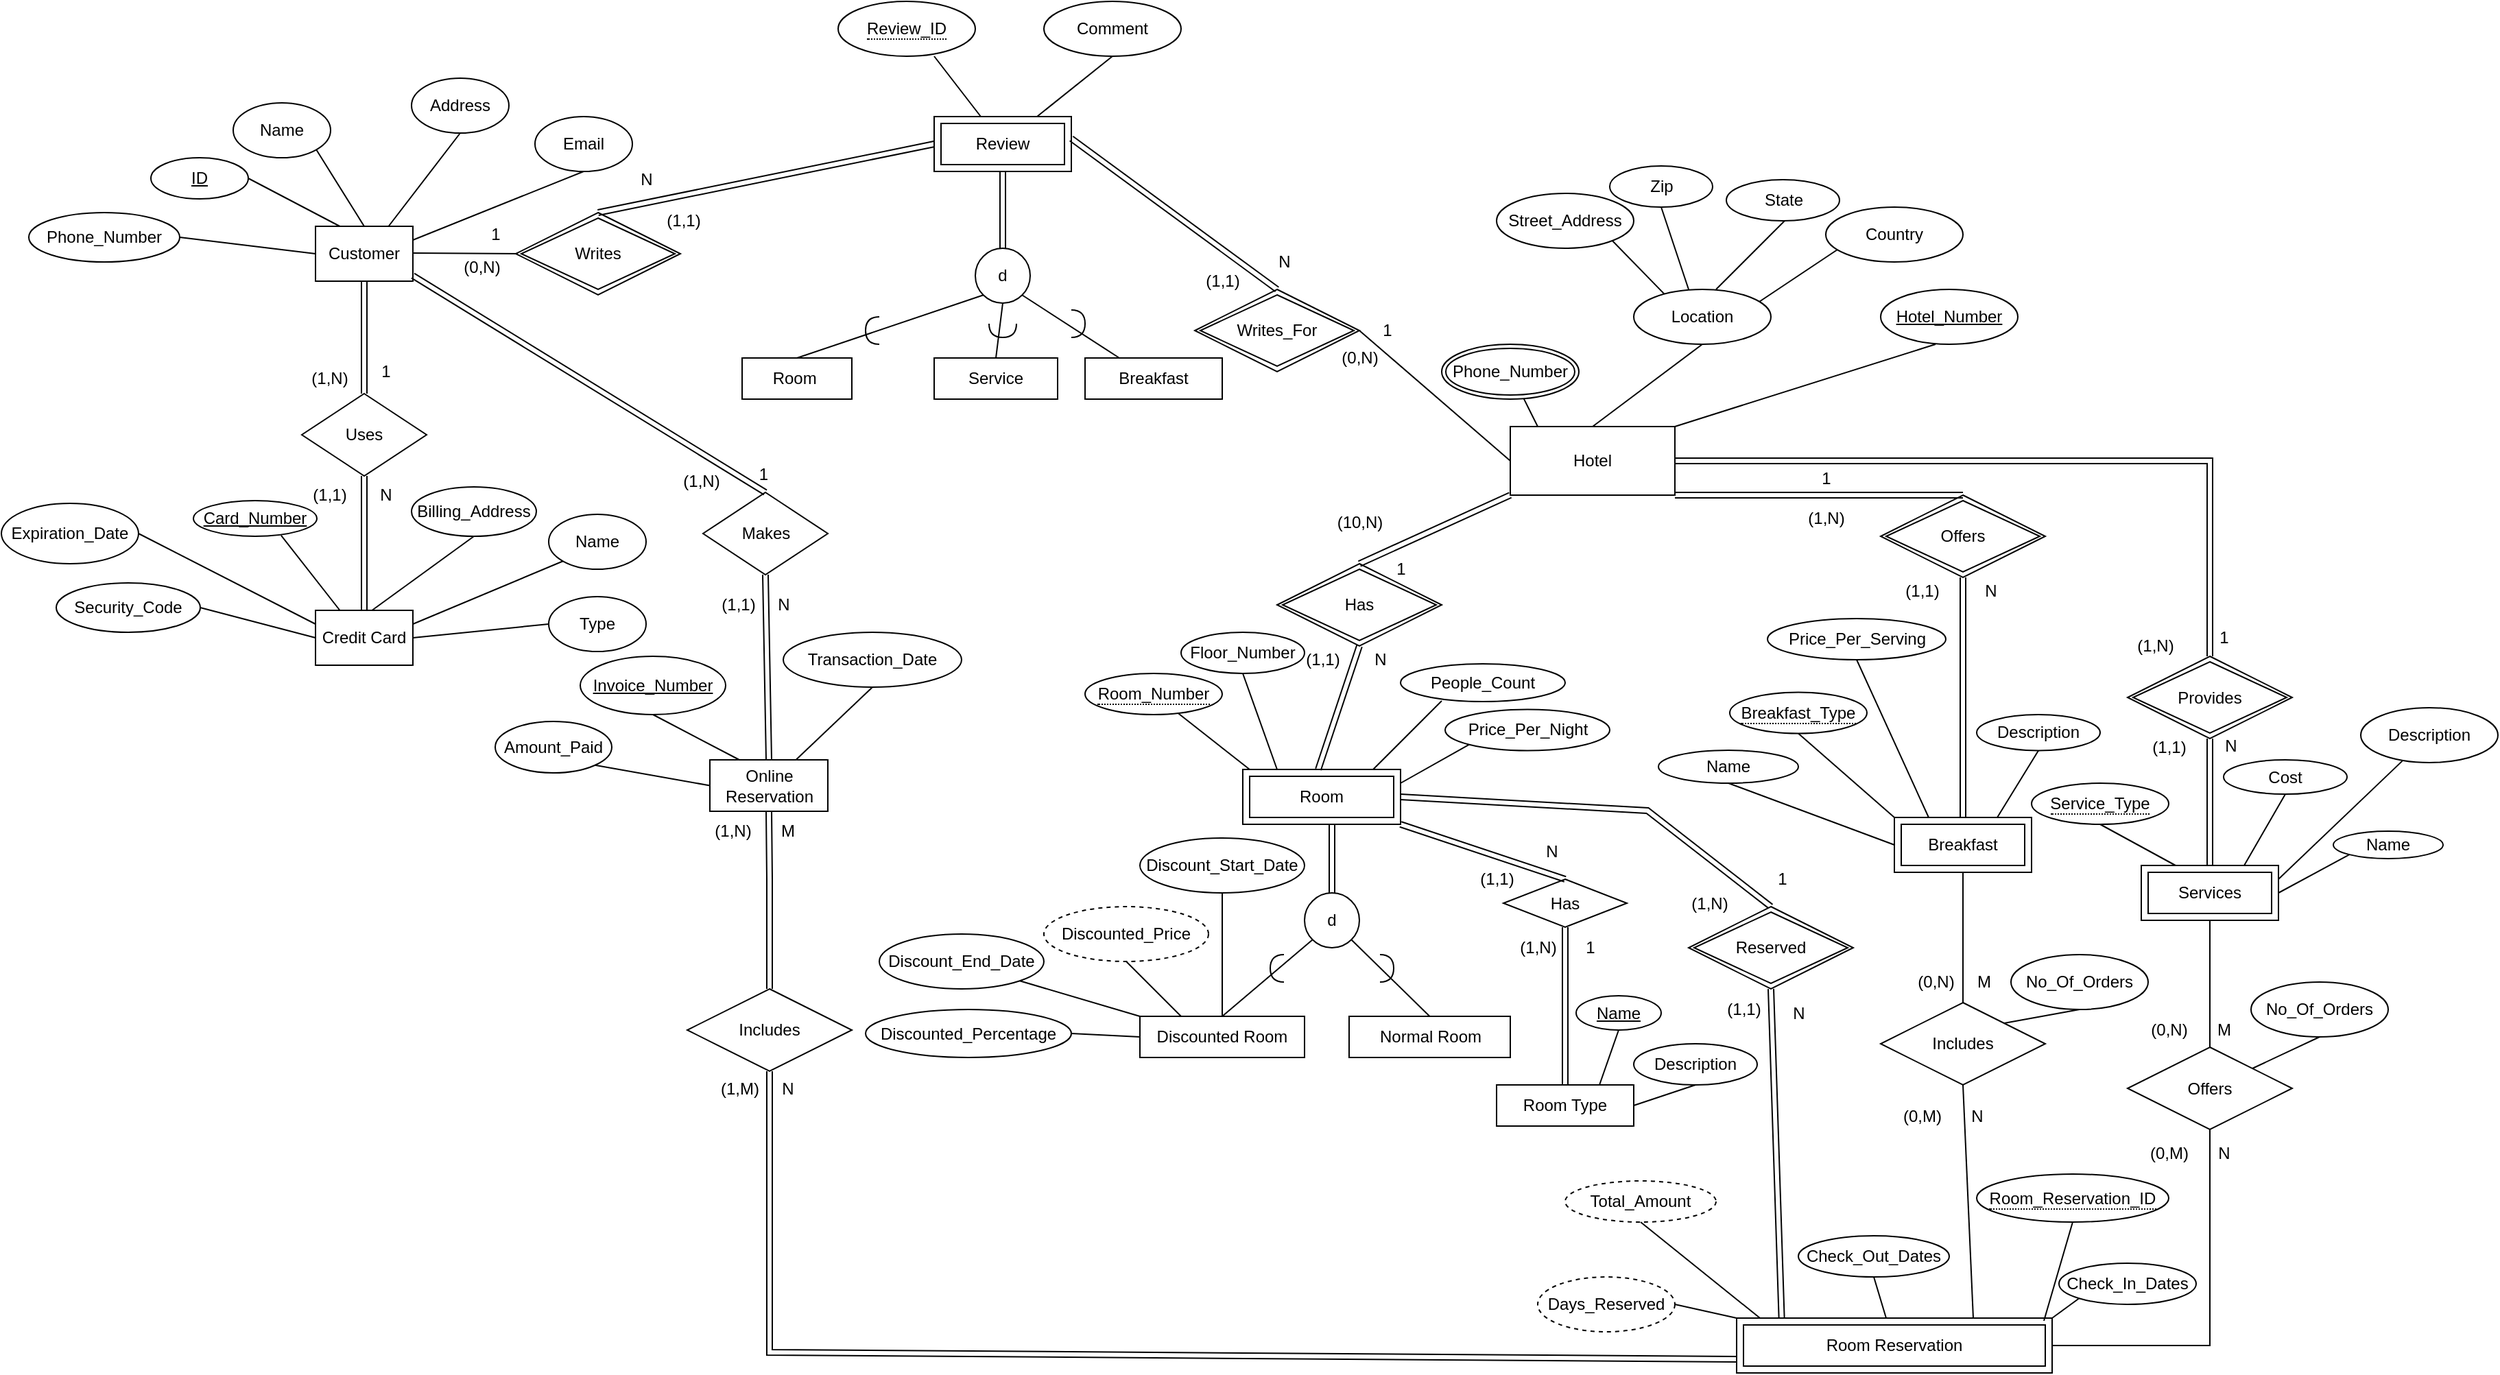 <mxfile version="13.7.3" type="github">
  <diagram id="R2lEEEUBdFMjLlhIrx00" name="Page-1">
    <mxGraphModel dx="1958" dy="1582" grid="1" gridSize="10" guides="1" tooltips="1" connect="1" arrows="1" fold="1" page="1" pageScale="1" pageWidth="850" pageHeight="1100" math="0" shadow="0" extFonts="Permanent Marker^https://fonts.googleapis.com/css?family=Permanent+Marker">
      <root>
        <mxCell id="0" />
        <mxCell id="1" parent="0" />
        <mxCell id="iuMVXom3aVEvyuveYDUm-4" value="" style="endArrow=none;html=1;" parent="1" edge="1">
          <mxGeometry width="50" height="50" relative="1" as="geometry">
            <mxPoint x="350" y="-750" as="sourcePoint" />
            <mxPoint x="338.974" y="-772.053" as="targetPoint" />
          </mxGeometry>
        </mxCell>
        <mxCell id="iuMVXom3aVEvyuveYDUm-7" value="" style="endArrow=none;html=1;" parent="1" edge="1">
          <mxGeometry width="50" height="50" relative="1" as="geometry">
            <mxPoint x="510" y="-840" as="sourcePoint" />
            <mxPoint x="570" y="-880" as="targetPoint" />
          </mxGeometry>
        </mxCell>
        <mxCell id="iuMVXom3aVEvyuveYDUm-8" value="" style="endArrow=none;html=1;exitX=0.283;exitY=0.063;exitDx=0;exitDy=0;exitPerimeter=0;" parent="1" edge="1">
          <mxGeometry width="50" height="50" relative="1" as="geometry">
            <mxPoint x="443.96" y="-844.96" as="sourcePoint" />
            <mxPoint x="400" y="-890" as="targetPoint" />
          </mxGeometry>
        </mxCell>
        <mxCell id="iuMVXom3aVEvyuveYDUm-9" value="" style="endArrow=none;html=1;" parent="1" edge="1">
          <mxGeometry width="50" height="50" relative="1" as="geometry">
            <mxPoint x="480" y="-850" as="sourcePoint" />
            <mxPoint x="530" y="-900" as="targetPoint" />
          </mxGeometry>
        </mxCell>
        <mxCell id="iuMVXom3aVEvyuveYDUm-10" value="" style="endArrow=none;html=1;" parent="1" edge="1">
          <mxGeometry width="50" height="50" relative="1" as="geometry">
            <mxPoint x="460" y="-850" as="sourcePoint" />
            <mxPoint x="440" y="-910" as="targetPoint" />
            <Array as="points" />
          </mxGeometry>
        </mxCell>
        <mxCell id="iuMVXom3aVEvyuveYDUm-19" value="" style="endArrow=none;html=1;" parent="1" edge="1">
          <mxGeometry width="50" height="50" relative="1" as="geometry">
            <mxPoint x="230" y="-500" as="sourcePoint" />
            <mxPoint x="280" y="-550" as="targetPoint" />
            <Array as="points" />
          </mxGeometry>
        </mxCell>
        <mxCell id="iuMVXom3aVEvyuveYDUm-20" value="" style="endArrow=none;html=1;entryX=0.5;entryY=1;entryDx=0;entryDy=0;" parent="1" edge="1" target="iuMVXom3aVEvyuveYDUm-24">
          <mxGeometry width="50" height="50" relative="1" as="geometry">
            <mxPoint x="160" y="-500" as="sourcePoint" />
            <mxPoint x="140" y="-560" as="targetPoint" />
          </mxGeometry>
        </mxCell>
        <mxCell id="iuMVXom3aVEvyuveYDUm-21" value="" style="endArrow=none;html=1;" parent="1" edge="1" target="iuMVXom3aVEvyuveYDUm-23">
          <mxGeometry width="50" height="50" relative="1" as="geometry">
            <mxPoint x="140" y="-500" as="sourcePoint" />
            <mxPoint x="100" y="-540" as="targetPoint" />
          </mxGeometry>
        </mxCell>
        <mxCell id="iuMVXom3aVEvyuveYDUm-22" value="Room" style="shape=ext;margin=3;double=1;whiteSpace=wrap;html=1;align=center;" parent="1" vertex="1">
          <mxGeometry x="135" y="-500" width="115" height="40" as="geometry" />
        </mxCell>
        <mxCell id="iuMVXom3aVEvyuveYDUm-23" value="&lt;span style=&quot;border-bottom: 1px dotted&quot;&gt;Room_Number&lt;/span&gt;" style="ellipse;whiteSpace=wrap;html=1;align=center;" parent="1" vertex="1">
          <mxGeometry x="20" y="-570" width="100" height="30" as="geometry" />
        </mxCell>
        <mxCell id="iuMVXom3aVEvyuveYDUm-24" value="Floor_Number" style="ellipse;whiteSpace=wrap;html=1;align=center;" parent="1" vertex="1">
          <mxGeometry x="90" y="-600" width="90" height="30" as="geometry" />
        </mxCell>
        <mxCell id="iuMVXom3aVEvyuveYDUm-25" value="People_Count" style="ellipse;whiteSpace=wrap;html=1;align=center;" parent="1" vertex="1">
          <mxGeometry x="250" y="-577" width="120" height="27.5" as="geometry" />
        </mxCell>
        <mxCell id="iuMVXom3aVEvyuveYDUm-31" value="" style="endArrow=none;html=1;" parent="1" source="iuMVXom3aVEvyuveYDUm-32" edge="1">
          <mxGeometry width="50" height="50" relative="1" as="geometry">
            <mxPoint x="400" y="-700" as="sourcePoint" />
            <mxPoint x="450" y="-750" as="targetPoint" />
          </mxGeometry>
        </mxCell>
        <mxCell id="iuMVXom3aVEvyuveYDUm-32" value="Hotel" style="rounded=0;whiteSpace=wrap;html=1;" parent="1" vertex="1">
          <mxGeometry x="330" y="-750" width="120" height="50" as="geometry" />
        </mxCell>
        <mxCell id="iuMVXom3aVEvyuveYDUm-33" value="" style="endArrow=none;html=1;" parent="1" target="iuMVXom3aVEvyuveYDUm-32" edge="1">
          <mxGeometry width="50" height="50" relative="1" as="geometry">
            <mxPoint x="400" y="-700" as="sourcePoint" />
            <mxPoint x="450" y="-750" as="targetPoint" />
          </mxGeometry>
        </mxCell>
        <mxCell id="iuMVXom3aVEvyuveYDUm-34" value="" style="endArrow=none;html=1;exitX=1;exitY=0;exitDx=0;exitDy=0;" parent="1" source="iuMVXom3aVEvyuveYDUm-32" edge="1">
          <mxGeometry width="50" height="50" relative="1" as="geometry">
            <mxPoint x="450" y="-720" as="sourcePoint" />
            <mxPoint x="640" y="-810" as="targetPoint" />
          </mxGeometry>
        </mxCell>
        <mxCell id="iuMVXom3aVEvyuveYDUm-35" value="Hotel_Number" style="ellipse;whiteSpace=wrap;html=1;align=center;fontStyle=4;" parent="1" vertex="1">
          <mxGeometry x="600" y="-850" width="100" height="40" as="geometry" />
        </mxCell>
        <mxCell id="iuMVXom3aVEvyuveYDUm-36" value="Has" style="shape=rhombus;double=1;perimeter=rhombusPerimeter;whiteSpace=wrap;html=1;align=center;" parent="1" vertex="1">
          <mxGeometry x="160" y="-650" width="120" height="60" as="geometry" />
        </mxCell>
        <mxCell id="iuMVXom3aVEvyuveYDUm-38" value="Price_Per_Night" style="ellipse;whiteSpace=wrap;html=1;align=center;" parent="1" vertex="1">
          <mxGeometry x="282.5" y="-543.75" width="120" height="30" as="geometry" />
        </mxCell>
        <mxCell id="iuMVXom3aVEvyuveYDUm-53" value="Offers" style="shape=rhombus;double=1;perimeter=rhombusPerimeter;whiteSpace=wrap;html=1;align=center;" parent="1" vertex="1">
          <mxGeometry x="600" y="-700" width="120" height="60" as="geometry" />
        </mxCell>
        <mxCell id="iuMVXom3aVEvyuveYDUm-55" value="Breakfast" style="shape=ext;margin=3;double=1;whiteSpace=wrap;html=1;align=center;" parent="1" vertex="1">
          <mxGeometry x="610" y="-465" width="100" height="40" as="geometry" />
        </mxCell>
        <mxCell id="iuMVXom3aVEvyuveYDUm-56" value="" style="endArrow=none;html=1;entryX=0.5;entryY=1;entryDx=0;entryDy=0;exitX=0;exitY=0;exitDx=0;exitDy=0;" parent="1" target="iuMVXom3aVEvyuveYDUm-60" edge="1" source="iuMVXom3aVEvyuveYDUm-55">
          <mxGeometry width="50" height="50" relative="1" as="geometry">
            <mxPoint x="520" y="-450" as="sourcePoint" />
            <mxPoint x="570" y="-500" as="targetPoint" />
          </mxGeometry>
        </mxCell>
        <mxCell id="iuMVXom3aVEvyuveYDUm-57" value="" style="endArrow=none;html=1;entryX=0.5;entryY=1;entryDx=0;entryDy=0;exitX=0.75;exitY=0;exitDx=0;exitDy=0;" parent="1" target="iuMVXom3aVEvyuveYDUm-61" edge="1" source="iuMVXom3aVEvyuveYDUm-55">
          <mxGeometry width="50" height="50" relative="1" as="geometry">
            <mxPoint x="550" y="-450" as="sourcePoint" />
            <mxPoint x="600" y="-500" as="targetPoint" />
          </mxGeometry>
        </mxCell>
        <mxCell id="iuMVXom3aVEvyuveYDUm-60" value="&lt;span style=&quot;border-bottom: 1px dotted&quot;&gt;Breakfast_Type&lt;/span&gt;" style="ellipse;whiteSpace=wrap;html=1;align=center;" parent="1" vertex="1">
          <mxGeometry x="490" y="-556.25" width="100" height="30" as="geometry" />
        </mxCell>
        <mxCell id="iuMVXom3aVEvyuveYDUm-61" value="Description" style="ellipse;whiteSpace=wrap;html=1;align=center;" parent="1" vertex="1">
          <mxGeometry x="670" y="-540" width="90" height="26.25" as="geometry" />
        </mxCell>
        <mxCell id="iuMVXom3aVEvyuveYDUm-64" value="Provides" style="shape=rhombus;double=1;perimeter=rhombusPerimeter;whiteSpace=wrap;html=1;align=center;" parent="1" vertex="1">
          <mxGeometry x="780" y="-582.5" width="120" height="60" as="geometry" />
        </mxCell>
        <mxCell id="iuMVXom3aVEvyuveYDUm-65" value="" style="endArrow=none;html=1;entryX=0.5;entryY=1;entryDx=0;entryDy=0;exitX=0.75;exitY=0;exitDx=0;exitDy=0;" parent="1" edge="1" target="iuMVXom3aVEvyuveYDUm-78" source="iuMVXom3aVEvyuveYDUm-73">
          <mxGeometry width="50" height="50" relative="1" as="geometry">
            <mxPoint x="790" y="-440" as="sourcePoint" />
            <mxPoint x="840" y="-490" as="targetPoint" />
          </mxGeometry>
        </mxCell>
        <mxCell id="iuMVXom3aVEvyuveYDUm-73" value="Services" style="shape=ext;margin=3;double=1;whiteSpace=wrap;html=1;align=center;" parent="1" vertex="1">
          <mxGeometry x="790" y="-430" width="100" height="40" as="geometry" />
        </mxCell>
        <mxCell id="iuMVXom3aVEvyuveYDUm-74" value="" style="endArrow=none;html=1;exitX=0.5;exitY=1;exitDx=0;exitDy=0;entryX=0.25;entryY=0;entryDx=0;entryDy=0;" parent="1" edge="1" target="iuMVXom3aVEvyuveYDUm-73" source="o2ZF4EV_pDXBrr74jz46-11">
          <mxGeometry width="50" height="50" relative="1" as="geometry">
            <mxPoint x="700" y="-460" as="sourcePoint" />
            <mxPoint x="720" y="-440" as="targetPoint" />
          </mxGeometry>
        </mxCell>
        <mxCell id="iuMVXom3aVEvyuveYDUm-78" value="Cost" style="ellipse;whiteSpace=wrap;html=1;align=center;" parent="1" vertex="1">
          <mxGeometry x="850" y="-507" width="90" height="25" as="geometry" />
        </mxCell>
        <mxCell id="iuMVXom3aVEvyuveYDUm-79" value="" style="endArrow=none;html=1;exitX=1;exitY=0.25;exitDx=0;exitDy=0;" parent="1" source="iuMVXom3aVEvyuveYDUm-73" target="iuMVXom3aVEvyuveYDUm-80" edge="1">
          <mxGeometry width="50" height="50" relative="1" as="geometry">
            <mxPoint x="850" y="-405" as="sourcePoint" />
            <mxPoint x="900" y="-455" as="targetPoint" />
          </mxGeometry>
        </mxCell>
        <mxCell id="iuMVXom3aVEvyuveYDUm-80" value="Description" style="ellipse;whiteSpace=wrap;html=1;align=center;" parent="1" vertex="1">
          <mxGeometry x="950" y="-545" width="100" height="40" as="geometry" />
        </mxCell>
        <mxCell id="o2ZF4EV_pDXBrr74jz46-1" value="" style="shape=link;html=1;rounded=0;entryX=0.5;entryY=1;entryDx=0;entryDy=0;" parent="1" target="iuMVXom3aVEvyuveYDUm-36" edge="1">
          <mxGeometry relative="1" as="geometry">
            <mxPoint x="190" y="-500" as="sourcePoint" />
            <mxPoint x="350" y="-500" as="targetPoint" />
          </mxGeometry>
        </mxCell>
        <mxCell id="o2ZF4EV_pDXBrr74jz46-3" value="Phone_Number" style="ellipse;shape=doubleEllipse;margin=3;whiteSpace=wrap;html=1;align=center;" parent="1" vertex="1">
          <mxGeometry x="280" y="-810" width="100" height="40" as="geometry" />
        </mxCell>
        <mxCell id="o2ZF4EV_pDXBrr74jz46-4" value="Street_Address" style="ellipse;whiteSpace=wrap;html=1;align=center;" parent="1" vertex="1">
          <mxGeometry x="320" y="-920" width="100" height="40" as="geometry" />
        </mxCell>
        <mxCell id="o2ZF4EV_pDXBrr74jz46-5" value="Zip" style="ellipse;whiteSpace=wrap;html=1;align=center;" parent="1" vertex="1">
          <mxGeometry x="402.5" y="-940" width="75" height="30" as="geometry" />
        </mxCell>
        <mxCell id="o2ZF4EV_pDXBrr74jz46-6" value="State" style="ellipse;whiteSpace=wrap;html=1;align=center;" parent="1" vertex="1">
          <mxGeometry x="487.5" y="-930" width="82.5" height="30" as="geometry" />
        </mxCell>
        <mxCell id="o2ZF4EV_pDXBrr74jz46-7" value="Country" style="ellipse;whiteSpace=wrap;html=1;align=center;" parent="1" vertex="1">
          <mxGeometry x="560" y="-910" width="100" height="40" as="geometry" />
        </mxCell>
        <mxCell id="o2ZF4EV_pDXBrr74jz46-8" value="Location" style="ellipse;whiteSpace=wrap;html=1;align=center;" parent="1" vertex="1">
          <mxGeometry x="420" y="-850" width="100" height="40" as="geometry" />
        </mxCell>
        <mxCell id="o2ZF4EV_pDXBrr74jz46-10" value="" style="endArrow=none;html=1;rounded=0;entryX=0.5;entryY=1;entryDx=0;entryDy=0;exitX=0.5;exitY=0;exitDx=0;exitDy=0;exitPerimeter=0;" parent="1" source="iuMVXom3aVEvyuveYDUm-32" target="o2ZF4EV_pDXBrr74jz46-8" edge="1">
          <mxGeometry relative="1" as="geometry">
            <mxPoint x="400" y="-753" as="sourcePoint" />
            <mxPoint x="420" y="-780" as="targetPoint" />
          </mxGeometry>
        </mxCell>
        <mxCell id="o2ZF4EV_pDXBrr74jz46-11" value="&lt;span style=&quot;border-bottom: 1px dotted&quot;&gt;Service_Type&lt;/span&gt;" style="ellipse;whiteSpace=wrap;html=1;align=center;" parent="1" vertex="1">
          <mxGeometry x="710" y="-490" width="100" height="30" as="geometry" />
        </mxCell>
        <mxCell id="o2ZF4EV_pDXBrr74jz46-18" value="Discounted Room" style="rounded=0;whiteSpace=wrap;html=1;" parent="1" vertex="1">
          <mxGeometry x="60" y="-320" width="120" height="30" as="geometry" />
        </mxCell>
        <mxCell id="o2ZF4EV_pDXBrr74jz46-19" value="Normal Room" style="rounded=0;whiteSpace=wrap;html=1;" parent="1" vertex="1">
          <mxGeometry x="212.5" y="-320" width="117.5" height="30" as="geometry" />
        </mxCell>
        <mxCell id="o2ZF4EV_pDXBrr74jz46-20" value="Discount_Start_Date" style="ellipse;whiteSpace=wrap;html=1;align=center;" parent="1" vertex="1">
          <mxGeometry x="60" y="-450" width="120" height="40" as="geometry" />
        </mxCell>
        <mxCell id="o2ZF4EV_pDXBrr74jz46-21" value="Discount_End_Date" style="ellipse;whiteSpace=wrap;html=1;align=center;" parent="1" vertex="1">
          <mxGeometry x="-130" y="-380" width="120" height="40" as="geometry" />
        </mxCell>
        <mxCell id="o2ZF4EV_pDXBrr74jz46-22" value="Discounted_Percentage" style="ellipse;whiteSpace=wrap;html=1;align=center;" parent="1" vertex="1">
          <mxGeometry x="-140" y="-325" width="150" height="35" as="geometry" />
        </mxCell>
        <mxCell id="o2ZF4EV_pDXBrr74jz46-23" value="Discounted_Price" style="ellipse;whiteSpace=wrap;html=1;align=center;dashed=1;" parent="1" vertex="1">
          <mxGeometry x="-10" y="-400" width="120" height="40" as="geometry" />
        </mxCell>
        <mxCell id="o2ZF4EV_pDXBrr74jz46-24" value="" style="endArrow=none;html=1;rounded=0;entryX=0.5;entryY=1;entryDx=0;entryDy=0;" parent="1" source="o2ZF4EV_pDXBrr74jz46-18" target="o2ZF4EV_pDXBrr74jz46-20" edge="1">
          <mxGeometry relative="1" as="geometry">
            <mxPoint x="113" y="-319" as="sourcePoint" />
            <mxPoint x="420" y="-370" as="targetPoint" />
          </mxGeometry>
        </mxCell>
        <mxCell id="o2ZF4EV_pDXBrr74jz46-25" value="" style="endArrow=none;html=1;rounded=0;exitX=0.5;exitY=1;exitDx=0;exitDy=0;entryX=0.25;entryY=0;entryDx=0;entryDy=0;" parent="1" edge="1" target="o2ZF4EV_pDXBrr74jz46-18" source="o2ZF4EV_pDXBrr74jz46-23">
          <mxGeometry relative="1" as="geometry">
            <mxPoint x="10" y="-351" as="sourcePoint" />
            <mxPoint x="110" y="-280" as="targetPoint" />
          </mxGeometry>
        </mxCell>
        <mxCell id="o2ZF4EV_pDXBrr74jz46-27" value="" style="endArrow=none;html=1;rounded=0;entryX=0;entryY=0;entryDx=0;entryDy=0;exitX=1;exitY=1;exitDx=0;exitDy=0;" parent="1" target="o2ZF4EV_pDXBrr74jz46-18" edge="1" source="o2ZF4EV_pDXBrr74jz46-21">
          <mxGeometry relative="1" as="geometry">
            <mxPoint x="20" y="-300" as="sourcePoint" />
            <mxPoint x="180" y="-300" as="targetPoint" />
          </mxGeometry>
        </mxCell>
        <mxCell id="o2ZF4EV_pDXBrr74jz46-28" value="" style="endArrow=none;html=1;rounded=0;exitX=1;exitY=0.5;exitDx=0;exitDy=0;entryX=0;entryY=0.5;entryDx=0;entryDy=0;" parent="1" edge="1" target="o2ZF4EV_pDXBrr74jz46-18" source="o2ZF4EV_pDXBrr74jz46-22">
          <mxGeometry relative="1" as="geometry">
            <mxPoint x="10" y="-270" as="sourcePoint" />
            <mxPoint x="70" y="-270" as="targetPoint" />
          </mxGeometry>
        </mxCell>
        <mxCell id="o2ZF4EV_pDXBrr74jz46-32" value="" style="endArrow=none;html=1;entryX=0;entryY=1;entryDx=0;entryDy=0;exitX=0.5;exitY=0;exitDx=0;exitDy=0;" parent="1" target="o2ZF4EV_pDXBrr74jz46-15" edge="1" source="o2ZF4EV_pDXBrr74jz46-18">
          <mxGeometry width="50" height="50" relative="1" as="geometry">
            <mxPoint x="135" y="-280" as="sourcePoint" />
            <mxPoint x="185.858" y="-325.858" as="targetPoint" />
          </mxGeometry>
        </mxCell>
        <mxCell id="o2ZF4EV_pDXBrr74jz46-55" value="Price_Per_Serving" style="ellipse;whiteSpace=wrap;html=1;align=center;" parent="1" vertex="1">
          <mxGeometry x="517.5" y="-610" width="130" height="30" as="geometry" />
        </mxCell>
        <mxCell id="o2ZF4EV_pDXBrr74jz46-56" value="" style="endArrow=none;html=1;rounded=0;exitX=0.5;exitY=1;exitDx=0;exitDy=0;entryX=0.25;entryY=0;entryDx=0;entryDy=0;" parent="1" source="o2ZF4EV_pDXBrr74jz46-55" target="iuMVXom3aVEvyuveYDUm-55" edge="1">
          <mxGeometry relative="1" as="geometry">
            <mxPoint x="500" y="-380" as="sourcePoint" />
            <mxPoint x="660" y="-380" as="targetPoint" />
          </mxGeometry>
        </mxCell>
        <mxCell id="o2ZF4EV_pDXBrr74jz46-57" value="" style="endArrow=none;html=1;rounded=0;entryX=1;entryY=0.25;entryDx=0;entryDy=0;exitX=0;exitY=1;exitDx=0;exitDy=0;" parent="1" source="iuMVXom3aVEvyuveYDUm-38" target="iuMVXom3aVEvyuveYDUm-22" edge="1">
          <mxGeometry relative="1" as="geometry">
            <mxPoint x="60" y="-480" as="sourcePoint" />
            <mxPoint x="220" y="-480" as="targetPoint" />
          </mxGeometry>
        </mxCell>
        <mxCell id="o2ZF4EV_pDXBrr74jz46-58" value="" style="shape=link;html=1;rounded=0;entryX=0.5;entryY=1;entryDx=0;entryDy=0;exitX=0.5;exitY=0;exitDx=0;exitDy=0;" parent="1" source="iuMVXom3aVEvyuveYDUm-55" target="iuMVXom3aVEvyuveYDUm-53" edge="1">
          <mxGeometry relative="1" as="geometry">
            <mxPoint x="300" y="-600" as="sourcePoint" />
            <mxPoint x="460" y="-600" as="targetPoint" />
          </mxGeometry>
        </mxCell>
        <mxCell id="o2ZF4EV_pDXBrr74jz46-60" value="" style="shape=link;html=1;rounded=0;exitX=0.5;exitY=0;exitDx=0;exitDy=0;entryX=0.5;entryY=1;entryDx=0;entryDy=0;" parent="1" source="iuMVXom3aVEvyuveYDUm-73" edge="1" target="iuMVXom3aVEvyuveYDUm-64">
          <mxGeometry relative="1" as="geometry">
            <mxPoint x="610" y="-520" as="sourcePoint" />
            <mxPoint x="770" y="-520" as="targetPoint" />
          </mxGeometry>
        </mxCell>
        <mxCell id="o2ZF4EV_pDXBrr74jz46-68" value="Includes" style="shape=rhombus;perimeter=rhombusPerimeter;whiteSpace=wrap;html=1;align=center;" parent="1" vertex="1">
          <mxGeometry x="-270" y="-340" width="120" height="60" as="geometry" />
        </mxCell>
        <mxCell id="o2ZF4EV_pDXBrr74jz46-80" value="1" style="text;html=1;align=center;verticalAlign=middle;resizable=0;points=[];autosize=1;" parent="1" vertex="1">
          <mxGeometry x="240" y="-656" width="20" height="20" as="geometry" />
        </mxCell>
        <mxCell id="o2ZF4EV_pDXBrr74jz46-81" value="N" style="text;html=1;align=center;verticalAlign=middle;resizable=0;points=[];autosize=1;" parent="1" vertex="1">
          <mxGeometry x="225" y="-590" width="20" height="20" as="geometry" />
        </mxCell>
        <mxCell id="o2ZF4EV_pDXBrr74jz46-82" value="1" style="text;html=1;align=center;verticalAlign=middle;resizable=0;points=[];autosize=1;" parent="1" vertex="1">
          <mxGeometry x="550" y="-722" width="20" height="20" as="geometry" />
        </mxCell>
        <mxCell id="o2ZF4EV_pDXBrr74jz46-83" value="N" style="text;html=1;align=center;verticalAlign=middle;resizable=0;points=[];autosize=1;" parent="1" vertex="1">
          <mxGeometry x="670" y="-640" width="20" height="20" as="geometry" />
        </mxCell>
        <mxCell id="o2ZF4EV_pDXBrr74jz46-84" value="1" style="text;html=1;align=center;verticalAlign=middle;resizable=0;points=[];autosize=1;" parent="1" vertex="1">
          <mxGeometry x="840" y="-606" width="20" height="20" as="geometry" />
        </mxCell>
        <mxCell id="o2ZF4EV_pDXBrr74jz46-85" value="N" style="text;html=1;align=center;verticalAlign=middle;resizable=0;points=[];autosize=1;" parent="1" vertex="1">
          <mxGeometry x="845" y="-527" width="20" height="20" as="geometry" />
        </mxCell>
        <mxCell id="o2ZF4EV_pDXBrr74jz46-96" value="Customer" style="whiteSpace=wrap;html=1;align=center;" parent="1" vertex="1">
          <mxGeometry x="-541" y="-896" width="71" height="40" as="geometry" />
        </mxCell>
        <mxCell id="o2ZF4EV_pDXBrr74jz46-97" value="" style="endArrow=none;html=1;entryX=0.5;entryY=1;entryDx=0;entryDy=0;exitX=1;exitY=0.25;exitDx=0;exitDy=0;" parent="1" source="o2ZF4EV_pDXBrr74jz46-96" target="o2ZF4EV_pDXBrr74jz46-103" edge="1">
          <mxGeometry width="50" height="50" relative="1" as="geometry">
            <mxPoint x="-441" y="-874" as="sourcePoint" />
            <mxPoint x="-391" y="-924" as="targetPoint" />
          </mxGeometry>
        </mxCell>
        <mxCell id="o2ZF4EV_pDXBrr74jz46-99" value="" style="endArrow=none;html=1;entryX=1;entryY=0.5;entryDx=0;entryDy=0;exitX=0.25;exitY=0;exitDx=0;exitDy=0;" parent="1" source="o2ZF4EV_pDXBrr74jz46-96" target="o2ZF4EV_pDXBrr74jz46-104" edge="1">
          <mxGeometry width="50" height="50" relative="1" as="geometry">
            <mxPoint x="-614" y="-914" as="sourcePoint" />
            <mxPoint x="-654" y="-954" as="targetPoint" />
          </mxGeometry>
        </mxCell>
        <mxCell id="o2ZF4EV_pDXBrr74jz46-100" value="" style="endArrow=none;html=1;exitX=0.5;exitY=0;exitDx=0;exitDy=0;entryX=1;entryY=1;entryDx=0;entryDy=0;" parent="1" source="o2ZF4EV_pDXBrr74jz46-96" target="o2ZF4EV_pDXBrr74jz46-101" edge="1">
          <mxGeometry width="50" height="50" relative="1" as="geometry">
            <mxPoint x="-511" y="-896" as="sourcePoint" />
            <mxPoint x="-541" y="-946" as="targetPoint" />
          </mxGeometry>
        </mxCell>
        <mxCell id="o2ZF4EV_pDXBrr74jz46-101" value="Name" style="ellipse;whiteSpace=wrap;html=1;align=center;" parent="1" vertex="1">
          <mxGeometry x="-601" y="-986" width="71" height="40" as="geometry" />
        </mxCell>
        <mxCell id="o2ZF4EV_pDXBrr74jz46-102" value="Address" style="ellipse;whiteSpace=wrap;html=1;align=center;" parent="1" vertex="1">
          <mxGeometry x="-471" y="-1004" width="71" height="40" as="geometry" />
        </mxCell>
        <mxCell id="o2ZF4EV_pDXBrr74jz46-103" value="Email" style="ellipse;whiteSpace=wrap;html=1;align=center;" parent="1" vertex="1">
          <mxGeometry x="-381" y="-976" width="71" height="40" as="geometry" />
        </mxCell>
        <mxCell id="o2ZF4EV_pDXBrr74jz46-104" value="ID" style="ellipse;whiteSpace=wrap;html=1;align=center;fontStyle=4;" parent="1" vertex="1">
          <mxGeometry x="-661" y="-946" width="71" height="30" as="geometry" />
        </mxCell>
        <mxCell id="o2ZF4EV_pDXBrr74jz46-105" value="" style="endArrow=none;html=1;exitX=0;exitY=0.5;exitDx=0;exitDy=0;entryX=1;entryY=0.5;entryDx=0;entryDy=0;" parent="1" source="o2ZF4EV_pDXBrr74jz46-96" target="o2ZF4EV_pDXBrr74jz46-106" edge="1">
          <mxGeometry width="50" height="50" relative="1" as="geometry">
            <mxPoint x="-674" y="-1084" as="sourcePoint" />
            <mxPoint x="-611" y="-886" as="targetPoint" />
          </mxGeometry>
        </mxCell>
        <mxCell id="o2ZF4EV_pDXBrr74jz46-106" value="Phone_Number" style="ellipse;whiteSpace=wrap;html=1;align=center;" parent="1" vertex="1">
          <mxGeometry x="-750" y="-906" width="110" height="36" as="geometry" />
        </mxCell>
        <mxCell id="o2ZF4EV_pDXBrr74jz46-107" value="Credit Card" style="whiteSpace=wrap;html=1;align=center;" parent="1" vertex="1">
          <mxGeometry x="-541" y="-616" width="71" height="40" as="geometry" />
        </mxCell>
        <mxCell id="o2ZF4EV_pDXBrr74jz46-108" value="Uses" style="shape=rhombus;perimeter=rhombusPerimeter;whiteSpace=wrap;html=1;align=center;" parent="1" vertex="1">
          <mxGeometry x="-551" y="-774" width="91" height="60" as="geometry" />
        </mxCell>
        <mxCell id="o2ZF4EV_pDXBrr74jz46-109" value="&lt;u&gt;Card_Number&lt;/u&gt;" style="ellipse;whiteSpace=wrap;html=1;align=center;" parent="1" vertex="1">
          <mxGeometry x="-630" y="-696" width="90" height="26" as="geometry" />
        </mxCell>
        <mxCell id="o2ZF4EV_pDXBrr74jz46-110" value="Expiration_Date" style="ellipse;whiteSpace=wrap;html=1;align=center;" parent="1" vertex="1">
          <mxGeometry x="-770" y="-694" width="100" height="44" as="geometry" />
        </mxCell>
        <mxCell id="o2ZF4EV_pDXBrr74jz46-111" value="Billing_Address" style="ellipse;whiteSpace=wrap;html=1;align=center;" parent="1" vertex="1">
          <mxGeometry x="-471" y="-706" width="91" height="36" as="geometry" />
        </mxCell>
        <mxCell id="o2ZF4EV_pDXBrr74jz46-112" value="Name" style="ellipse;whiteSpace=wrap;html=1;align=center;" parent="1" vertex="1">
          <mxGeometry x="-371" y="-686" width="71" height="40" as="geometry" />
        </mxCell>
        <mxCell id="o2ZF4EV_pDXBrr74jz46-113" value="Security_Code" style="ellipse;whiteSpace=wrap;html=1;align=center;" parent="1" vertex="1">
          <mxGeometry x="-730" y="-636" width="105" height="36" as="geometry" />
        </mxCell>
        <mxCell id="o2ZF4EV_pDXBrr74jz46-114" value="Type" style="ellipse;whiteSpace=wrap;html=1;align=center;" parent="1" vertex="1">
          <mxGeometry x="-371" y="-626" width="71" height="40" as="geometry" />
        </mxCell>
        <mxCell id="o2ZF4EV_pDXBrr74jz46-115" value="" style="endArrow=none;html=1;rounded=0;exitX=0.71;exitY=0.975;exitDx=0;exitDy=0;entryX=0.25;entryY=0;entryDx=0;entryDy=0;exitPerimeter=0;" parent="1" source="o2ZF4EV_pDXBrr74jz46-109" target="o2ZF4EV_pDXBrr74jz46-107" edge="1">
          <mxGeometry relative="1" as="geometry">
            <mxPoint x="-704" y="-714" as="sourcePoint" />
            <mxPoint x="-544" y="-714" as="targetPoint" />
          </mxGeometry>
        </mxCell>
        <mxCell id="o2ZF4EV_pDXBrr74jz46-116" value="" style="endArrow=none;html=1;rounded=0;entryX=0;entryY=0.25;entryDx=0;entryDy=0;exitX=1;exitY=0.5;exitDx=0;exitDy=0;exitPerimeter=0;" parent="1" source="o2ZF4EV_pDXBrr74jz46-110" target="o2ZF4EV_pDXBrr74jz46-107" edge="1">
          <mxGeometry relative="1" as="geometry">
            <mxPoint x="-724" y="-684" as="sourcePoint" />
            <mxPoint x="-586.5" y="-674" as="targetPoint" />
          </mxGeometry>
        </mxCell>
        <mxCell id="o2ZF4EV_pDXBrr74jz46-117" value="" style="endArrow=none;html=1;rounded=0;exitX=1;exitY=0.5;exitDx=0;exitDy=0;entryX=0;entryY=0.5;entryDx=0;entryDy=0;" parent="1" source="o2ZF4EV_pDXBrr74jz46-113" target="o2ZF4EV_pDXBrr74jz46-107" edge="1">
          <mxGeometry relative="1" as="geometry">
            <mxPoint x="-694" y="-644" as="sourcePoint" />
            <mxPoint x="-544" y="-714" as="targetPoint" />
          </mxGeometry>
        </mxCell>
        <mxCell id="o2ZF4EV_pDXBrr74jz46-118" value="" style="endArrow=none;html=1;rounded=0;exitX=0.58;exitY=0;exitDx=0;exitDy=0;exitPerimeter=0;entryX=0.5;entryY=1;entryDx=0;entryDy=0;" parent="1" source="o2ZF4EV_pDXBrr74jz46-107" target="o2ZF4EV_pDXBrr74jz46-111" edge="1">
          <mxGeometry relative="1" as="geometry">
            <mxPoint x="-704" y="-714" as="sourcePoint" />
            <mxPoint x="-534" y="-674" as="targetPoint" />
          </mxGeometry>
        </mxCell>
        <mxCell id="o2ZF4EV_pDXBrr74jz46-119" value="" style="endArrow=none;html=1;rounded=0;exitX=1;exitY=0.25;exitDx=0;exitDy=0;entryX=0;entryY=1;entryDx=0;entryDy=0;" parent="1" source="o2ZF4EV_pDXBrr74jz46-107" target="o2ZF4EV_pDXBrr74jz46-112" edge="1">
          <mxGeometry relative="1" as="geometry">
            <mxPoint x="-704" y="-714" as="sourcePoint" />
            <mxPoint x="-544" y="-714" as="targetPoint" />
          </mxGeometry>
        </mxCell>
        <mxCell id="o2ZF4EV_pDXBrr74jz46-120" value="" style="endArrow=none;html=1;rounded=0;exitX=1;exitY=0.5;exitDx=0;exitDy=0;entryX=0;entryY=0.5;entryDx=0;entryDy=0;" parent="1" source="o2ZF4EV_pDXBrr74jz46-107" target="o2ZF4EV_pDXBrr74jz46-114" edge="1">
          <mxGeometry relative="1" as="geometry">
            <mxPoint x="-704" y="-714" as="sourcePoint" />
            <mxPoint x="-544" y="-714" as="targetPoint" />
          </mxGeometry>
        </mxCell>
        <mxCell id="o2ZF4EV_pDXBrr74jz46-121" value="" style="shape=link;html=1;rounded=0;entryX=0.5;entryY=1;entryDx=0;entryDy=0;exitX=0.5;exitY=0;exitDx=0;exitDy=0;" parent="1" source="o2ZF4EV_pDXBrr74jz46-108" target="o2ZF4EV_pDXBrr74jz46-96" edge="1">
          <mxGeometry relative="1" as="geometry">
            <mxPoint x="-704" y="-714" as="sourcePoint" />
            <mxPoint x="-544" y="-714" as="targetPoint" />
          </mxGeometry>
        </mxCell>
        <mxCell id="o2ZF4EV_pDXBrr74jz46-122" value="" style="shape=link;html=1;rounded=0;exitX=0.5;exitY=1;exitDx=0;exitDy=0;entryX=0.5;entryY=0;entryDx=0;entryDy=0;" parent="1" source="o2ZF4EV_pDXBrr74jz46-108" target="o2ZF4EV_pDXBrr74jz46-107" edge="1">
          <mxGeometry relative="1" as="geometry">
            <mxPoint x="-724" y="-694" as="sourcePoint" />
            <mxPoint x="-564" y="-694" as="targetPoint" />
          </mxGeometry>
        </mxCell>
        <mxCell id="o2ZF4EV_pDXBrr74jz46-123" value="Online Reservation" style="whiteSpace=wrap;html=1;align=center;" parent="1" vertex="1">
          <mxGeometry x="-253.5" y="-507" width="86" height="37.5" as="geometry" />
        </mxCell>
        <mxCell id="o2ZF4EV_pDXBrr74jz46-125" value="Makes" style="shape=rhombus;perimeter=rhombusPerimeter;whiteSpace=wrap;html=1;align=center;" parent="1" vertex="1">
          <mxGeometry x="-258.5" y="-702" width="91" height="60" as="geometry" />
        </mxCell>
        <mxCell id="o2ZF4EV_pDXBrr74jz46-127" value="Transaction_Date" style="ellipse;whiteSpace=wrap;html=1;align=center;" parent="1" vertex="1">
          <mxGeometry x="-200" y="-600" width="130" height="40" as="geometry" />
        </mxCell>
        <mxCell id="o2ZF4EV_pDXBrr74jz46-128" value="Amount_Paid" style="ellipse;whiteSpace=wrap;html=1;align=center;" parent="1" vertex="1">
          <mxGeometry x="-410" y="-535" width="85" height="37.5" as="geometry" />
        </mxCell>
        <mxCell id="o2ZF4EV_pDXBrr74jz46-129" value="Invoice_Number" style="ellipse;whiteSpace=wrap;html=1;align=center;fontStyle=4;" parent="1" vertex="1">
          <mxGeometry x="-348" y="-582.5" width="106" height="42.5" as="geometry" />
        </mxCell>
        <mxCell id="o2ZF4EV_pDXBrr74jz46-130" value="" style="endArrow=none;html=1;rounded=0;exitX=1;exitY=1;exitDx=0;exitDy=0;entryX=0;entryY=0.5;entryDx=0;entryDy=0;" parent="1" source="o2ZF4EV_pDXBrr74jz46-128" target="o2ZF4EV_pDXBrr74jz46-123" edge="1">
          <mxGeometry relative="1" as="geometry">
            <mxPoint x="-566" y="-497.5" as="sourcePoint" />
            <mxPoint x="-406" y="-497.5" as="targetPoint" />
          </mxGeometry>
        </mxCell>
        <mxCell id="o2ZF4EV_pDXBrr74jz46-131" value="" style="endArrow=none;html=1;rounded=0;entryX=0.5;entryY=1;entryDx=0;entryDy=0;exitX=0.25;exitY=0;exitDx=0;exitDy=0;" parent="1" source="o2ZF4EV_pDXBrr74jz46-123" target="o2ZF4EV_pDXBrr74jz46-129" edge="1">
          <mxGeometry relative="1" as="geometry">
            <mxPoint x="-566" y="-497.5" as="sourcePoint" />
            <mxPoint x="-406" y="-497.5" as="targetPoint" />
          </mxGeometry>
        </mxCell>
        <mxCell id="o2ZF4EV_pDXBrr74jz46-132" value="" style="endArrow=none;html=1;rounded=0;entryX=0.5;entryY=1;entryDx=0;entryDy=0;" parent="1" source="o2ZF4EV_pDXBrr74jz46-123" target="o2ZF4EV_pDXBrr74jz46-127" edge="1">
          <mxGeometry relative="1" as="geometry">
            <mxPoint x="-566" y="-497.5" as="sourcePoint" />
            <mxPoint x="-89.796" y="-562.956" as="targetPoint" />
          </mxGeometry>
        </mxCell>
        <mxCell id="o2ZF4EV_pDXBrr74jz46-137" value="" style="shape=link;html=1;rounded=0;entryX=0.5;entryY=0;entryDx=0;entryDy=0;exitX=0.5;exitY=1;exitDx=0;exitDy=0;" parent="1" source="o2ZF4EV_pDXBrr74jz46-123" target="o2ZF4EV_pDXBrr74jz46-68" edge="1">
          <mxGeometry relative="1" as="geometry">
            <mxPoint x="-150" y="-481" as="sourcePoint" />
            <mxPoint x="-151" y="-400" as="targetPoint" />
            <Array as="points">
              <mxPoint x="-210" y="-420" />
            </Array>
          </mxGeometry>
        </mxCell>
        <mxCell id="o2ZF4EV_pDXBrr74jz46-142" value="" style="endArrow=none;html=1;rounded=0;entryX=0.5;entryY=1;entryDx=0;entryDy=0;exitX=0.75;exitY=0;exitDx=0;exitDy=0;" parent="1" source="o2ZF4EV_pDXBrr74jz46-96" target="o2ZF4EV_pDXBrr74jz46-102" edge="1">
          <mxGeometry relative="1" as="geometry">
            <mxPoint x="-621" y="-786" as="sourcePoint" />
            <mxPoint x="-451" y="-826" as="targetPoint" />
          </mxGeometry>
        </mxCell>
        <mxCell id="o2ZF4EV_pDXBrr74jz46-148" value="" style="endArrow=none;html=1;rounded=0;exitX=0.5;exitY=1;exitDx=0;exitDy=0;entryX=0.5;entryY=0;entryDx=0;entryDy=0;" parent="1" edge="1" target="o2ZF4EV_pDXBrr74jz46-150" source="iuMVXom3aVEvyuveYDUm-55">
          <mxGeometry relative="1" as="geometry">
            <mxPoint x="660" y="-330" as="sourcePoint" />
            <mxPoint x="755" y="-300" as="targetPoint" />
          </mxGeometry>
        </mxCell>
        <mxCell id="o2ZF4EV_pDXBrr74jz46-150" value="Includes" style="shape=rhombus;perimeter=rhombusPerimeter;whiteSpace=wrap;html=1;align=center;" parent="1" vertex="1">
          <mxGeometry x="600" y="-330" width="120" height="60" as="geometry" />
        </mxCell>
        <mxCell id="o2ZF4EV_pDXBrr74jz46-151" value="" style="endArrow=none;html=1;rounded=0;exitX=0.5;exitY=1;exitDx=0;exitDy=0;entryX=0.75;entryY=0;entryDx=0;entryDy=0;" parent="1" target="ERW8R41ELRZwyAEDq_bC-23" edge="1" source="o2ZF4EV_pDXBrr74jz46-150">
          <mxGeometry relative="1" as="geometry">
            <mxPoint x="600" y="-260" as="sourcePoint" />
            <mxPoint x="660" y="-90" as="targetPoint" />
          </mxGeometry>
        </mxCell>
        <mxCell id="o2ZF4EV_pDXBrr74jz46-152" value="" style="endArrow=none;html=1;rounded=0;exitX=0.5;exitY=1;exitDx=0;exitDy=0;entryX=0.5;entryY=0;entryDx=0;entryDy=0;" parent="1" edge="1" target="o2ZF4EV_pDXBrr74jz46-153" source="iuMVXom3aVEvyuveYDUm-73">
          <mxGeometry relative="1" as="geometry">
            <mxPoint x="820" y="-390" as="sourcePoint" />
            <mxPoint x="820" y="-310" as="targetPoint" />
          </mxGeometry>
        </mxCell>
        <mxCell id="o2ZF4EV_pDXBrr74jz46-153" value="Offers" style="shape=rhombus;perimeter=rhombusPerimeter;whiteSpace=wrap;html=1;align=center;" parent="1" vertex="1">
          <mxGeometry x="780" y="-297.5" width="120" height="60" as="geometry" />
        </mxCell>
        <mxCell id="o2ZF4EV_pDXBrr74jz46-154" value="" style="endArrow=none;html=1;rounded=0;entryX=0.5;entryY=1;entryDx=0;entryDy=0;exitX=1;exitY=0.5;exitDx=0;exitDy=0;" parent="1" source="ERW8R41ELRZwyAEDq_bC-23" target="o2ZF4EV_pDXBrr74jz46-153" edge="1">
          <mxGeometry relative="1" as="geometry">
            <mxPoint x="455" y="-87.5" as="sourcePoint" />
            <mxPoint x="790" y="80" as="targetPoint" />
            <Array as="points">
              <mxPoint x="840" y="-80" />
            </Array>
          </mxGeometry>
        </mxCell>
        <mxCell id="o2ZF4EV_pDXBrr74jz46-155" value="" style="shape=link;html=1;rounded=0;entryX=0.5;entryY=1;entryDx=0;entryDy=0;exitX=0;exitY=0.75;exitDx=0;exitDy=0;" parent="1" edge="1" target="o2ZF4EV_pDXBrr74jz46-68" source="ERW8R41ELRZwyAEDq_bC-23">
          <mxGeometry relative="1" as="geometry">
            <mxPoint x="325" y="-75" as="sourcePoint" />
            <mxPoint x="-242" y="-210" as="targetPoint" />
            <Array as="points">
              <mxPoint x="-210" y="-75" />
            </Array>
          </mxGeometry>
        </mxCell>
        <mxCell id="zCryxQ6nis98nsJElTox-2" value="" style="endArrow=none;html=1;rounded=0;entryX=0;entryY=0.5;entryDx=0;entryDy=0;" parent="1" edge="1">
          <mxGeometry relative="1" as="geometry">
            <mxPoint x="-470" y="-876.5" as="sourcePoint" />
            <mxPoint x="-386" y="-876" as="targetPoint" />
          </mxGeometry>
        </mxCell>
        <mxCell id="zCryxQ6nis98nsJElTox-10" value="" style="endArrow=none;html=1;rounded=0;entryX=0.34;entryY=0;entryDx=0;entryDy=0;entryPerimeter=0;" parent="1" edge="1">
          <mxGeometry relative="1" as="geometry">
            <mxPoint x="-90" y="-1020" as="sourcePoint" />
            <mxPoint x="-56" y="-976" as="targetPoint" />
          </mxGeometry>
        </mxCell>
        <mxCell id="o2ZF4EV_pDXBrr74jz46-157" value="Comment" style="ellipse;whiteSpace=wrap;html=1;align=center;" parent="1" vertex="1">
          <mxGeometry x="-10" y="-1060" width="100" height="40" as="geometry" />
        </mxCell>
        <mxCell id="o2ZF4EV_pDXBrr74jz46-158" value="" style="endArrow=none;html=1;rounded=0;entryX=0.5;entryY=1;entryDx=0;entryDy=0;" parent="1" target="o2ZF4EV_pDXBrr74jz46-157" edge="1">
          <mxGeometry relative="1" as="geometry">
            <mxPoint x="-15" y="-976" as="sourcePoint" />
            <mxPoint x="50" y="-1020" as="targetPoint" />
          </mxGeometry>
        </mxCell>
        <mxCell id="zCryxQ6nis98nsJElTox-12" value="Review" style="shape=ext;margin=3;double=1;whiteSpace=wrap;html=1;align=center;" parent="1" vertex="1">
          <mxGeometry x="-90" y="-976" width="100" height="40" as="geometry" />
        </mxCell>
        <mxCell id="zCryxQ6nis98nsJElTox-13" value="&lt;span style=&quot;border-bottom: 1px dotted&quot;&gt;Review_ID&lt;/span&gt;" style="ellipse;whiteSpace=wrap;html=1;align=center;" parent="1" vertex="1">
          <mxGeometry x="-160" y="-1060" width="100" height="40" as="geometry" />
        </mxCell>
        <mxCell id="zCryxQ6nis98nsJElTox-14" value="Writes" style="shape=rhombus;double=1;perimeter=rhombusPerimeter;whiteSpace=wrap;html=1;align=center;" parent="1" vertex="1">
          <mxGeometry x="-395" y="-906" width="120" height="60" as="geometry" />
        </mxCell>
        <mxCell id="zCryxQ6nis98nsJElTox-15" value="Writes_For" style="shape=rhombus;double=1;perimeter=rhombusPerimeter;whiteSpace=wrap;html=1;align=center;" parent="1" vertex="1">
          <mxGeometry x="100" y="-850" width="120" height="60" as="geometry" />
        </mxCell>
        <mxCell id="zCryxQ6nis98nsJElTox-16" value="" style="shape=link;html=1;rounded=0;exitX=0.5;exitY=1;exitDx=0;exitDy=0;" parent="1" source="zCryxQ6nis98nsJElTox-12" edge="1">
          <mxGeometry relative="1" as="geometry">
            <mxPoint x="-140" y="-850" as="sourcePoint" />
            <mxPoint x="-40" y="-880" as="targetPoint" />
          </mxGeometry>
        </mxCell>
        <mxCell id="zCryxQ6nis98nsJElTox-18" value="d" style="ellipse;whiteSpace=wrap;html=1;aspect=fixed;" parent="1" vertex="1">
          <mxGeometry x="-60" y="-880" width="40" height="40" as="geometry" />
        </mxCell>
        <mxCell id="zCryxQ6nis98nsJElTox-19" value="" style="endArrow=none;html=1;entryX=0;entryY=1;entryDx=0;entryDy=0;exitX=0.5;exitY=0;exitDx=0;exitDy=0;" parent="1" source="zCryxQ6nis98nsJElTox-23" target="zCryxQ6nis98nsJElTox-18" edge="1">
          <mxGeometry width="50" height="50" relative="1" as="geometry">
            <mxPoint x="-170" y="-800" as="sourcePoint" />
            <mxPoint x="-55" y="-850" as="targetPoint" />
          </mxGeometry>
        </mxCell>
        <mxCell id="zCryxQ6nis98nsJElTox-21" value="" style="endArrow=none;html=1;entryX=0.5;entryY=1;entryDx=0;entryDy=0;exitX=0.5;exitY=0;exitDx=0;exitDy=0;" parent="1" source="zCryxQ6nis98nsJElTox-24" target="zCryxQ6nis98nsJElTox-18" edge="1">
          <mxGeometry width="50" height="50" relative="1" as="geometry">
            <mxPoint x="-40" y="-800" as="sourcePoint" />
            <mxPoint x="-30" y="-840" as="targetPoint" />
          </mxGeometry>
        </mxCell>
        <mxCell id="zCryxQ6nis98nsJElTox-23" value="Room&amp;nbsp;" style="whiteSpace=wrap;html=1;align=center;" parent="1" vertex="1">
          <mxGeometry x="-230" y="-800" width="80" height="30" as="geometry" />
        </mxCell>
        <mxCell id="zCryxQ6nis98nsJElTox-24" value="Service" style="whiteSpace=wrap;html=1;align=center;" parent="1" vertex="1">
          <mxGeometry x="-90" y="-800" width="90" height="30" as="geometry" />
        </mxCell>
        <mxCell id="zCryxQ6nis98nsJElTox-25" value="Breakfast" style="whiteSpace=wrap;html=1;align=center;" parent="1" vertex="1">
          <mxGeometry x="20" y="-800" width="100" height="30" as="geometry" />
        </mxCell>
        <mxCell id="zCryxQ6nis98nsJElTox-26" value="" style="shape=requiredInterface;html=1;verticalLabelPosition=bottom;direction=west;" parent="1" vertex="1">
          <mxGeometry x="-140" y="-830" width="10" height="20" as="geometry" />
        </mxCell>
        <mxCell id="zCryxQ6nis98nsJElTox-27" value="" style="shape=requiredInterface;html=1;verticalLabelPosition=bottom;direction=south;" parent="1" vertex="1">
          <mxGeometry x="-50" y="-825" width="20" height="10" as="geometry" />
        </mxCell>
        <mxCell id="zCryxQ6nis98nsJElTox-29" value="" style="shape=requiredInterface;html=1;verticalLabelPosition=bottom;" parent="1" vertex="1">
          <mxGeometry x="10" y="-835" width="10" height="20" as="geometry" />
        </mxCell>
        <mxCell id="zCryxQ6nis98nsJElTox-31" value="" style="endArrow=none;html=1;rounded=0;entryX=0.25;entryY=0;entryDx=0;entryDy=0;exitX=1;exitY=1;exitDx=0;exitDy=0;" parent="1" source="zCryxQ6nis98nsJElTox-18" target="zCryxQ6nis98nsJElTox-25" edge="1">
          <mxGeometry relative="1" as="geometry">
            <mxPoint x="-20" y="-850" as="sourcePoint" />
            <mxPoint x="40" y="-850" as="targetPoint" />
          </mxGeometry>
        </mxCell>
        <mxCell id="zCryxQ6nis98nsJElTox-32" value="" style="shape=link;html=1;rounded=0;entryX=0;entryY=0.5;entryDx=0;entryDy=0;exitX=0.5;exitY=0;exitDx=0;exitDy=0;" parent="1" source="zCryxQ6nis98nsJElTox-14" target="zCryxQ6nis98nsJElTox-12" edge="1">
          <mxGeometry relative="1" as="geometry">
            <mxPoint x="-330" y="-906" as="sourcePoint" />
            <mxPoint x="-170" y="-906" as="targetPoint" />
          </mxGeometry>
        </mxCell>
        <mxCell id="zCryxQ6nis98nsJElTox-34" value="" style="shape=link;html=1;rounded=0;entryX=0.5;entryY=0;entryDx=0;entryDy=0;" parent="1" target="zCryxQ6nis98nsJElTox-15" edge="1">
          <mxGeometry relative="1" as="geometry">
            <mxPoint x="10" y="-960" as="sourcePoint" />
            <mxPoint x="170" y="-960" as="targetPoint" />
          </mxGeometry>
        </mxCell>
        <mxCell id="FBJkLnubSrDYwa1fIIq6-1" value="" style="shape=link;html=1;rounded=0;entryX=0;entryY=1;entryDx=0;entryDy=0;" parent="1" target="iuMVXom3aVEvyuveYDUm-32" edge="1">
          <mxGeometry relative="1" as="geometry">
            <mxPoint x="220" y="-650" as="sourcePoint" />
            <mxPoint x="380" y="-650" as="targetPoint" />
          </mxGeometry>
        </mxCell>
        <mxCell id="FBJkLnubSrDYwa1fIIq6-3" value="" style="shape=link;html=1;rounded=0;entryX=0.5;entryY=0;entryDx=0;entryDy=0;exitX=1;exitY=1;exitDx=0;exitDy=0;" parent="1" source="iuMVXom3aVEvyuveYDUm-32" target="iuMVXom3aVEvyuveYDUm-53" edge="1">
          <mxGeometry relative="1" as="geometry">
            <mxPoint x="450" y="-700" as="sourcePoint" />
            <mxPoint x="610" y="-700" as="targetPoint" />
          </mxGeometry>
        </mxCell>
        <mxCell id="FBJkLnubSrDYwa1fIIq6-5" value="" style="shape=link;html=1;rounded=0;exitX=1;exitY=0.5;exitDx=0;exitDy=0;entryX=0.5;entryY=0;entryDx=0;entryDy=0;" parent="1" source="iuMVXom3aVEvyuveYDUm-32" target="iuMVXom3aVEvyuveYDUm-64" edge="1">
          <mxGeometry relative="1" as="geometry">
            <mxPoint x="560" y="-490" as="sourcePoint" />
            <mxPoint x="720" y="-490" as="targetPoint" />
            <Array as="points">
              <mxPoint x="840" y="-725" />
            </Array>
          </mxGeometry>
        </mxCell>
        <mxCell id="FBJkLnubSrDYwa1fIIq6-7" value="(10,N)" style="text;html=1;align=center;verticalAlign=middle;resizable=0;points=[];autosize=1;" parent="1" vertex="1">
          <mxGeometry x="195" y="-690" width="50" height="20" as="geometry" />
        </mxCell>
        <mxCell id="FBJkLnubSrDYwa1fIIq6-8" value="(1,1)" style="text;html=1;align=center;verticalAlign=middle;resizable=0;points=[];autosize=1;" parent="1" vertex="1">
          <mxGeometry x="172.5" y="-590" width="40" height="20" as="geometry" />
        </mxCell>
        <mxCell id="FBJkLnubSrDYwa1fIIq6-9" value="(1,N)" style="text;html=1;align=center;verticalAlign=middle;resizable=0;points=[];autosize=1;" parent="1" vertex="1">
          <mxGeometry x="540" y="-693" width="40" height="20" as="geometry" />
        </mxCell>
        <mxCell id="FBJkLnubSrDYwa1fIIq6-10" value="(1,1)" style="text;html=1;align=center;verticalAlign=middle;resizable=0;points=[];autosize=1;" parent="1" vertex="1">
          <mxGeometry x="610" y="-640" width="40" height="20" as="geometry" />
        </mxCell>
        <mxCell id="FBJkLnubSrDYwa1fIIq6-11" value="(1,N)" style="text;html=1;align=center;verticalAlign=middle;resizable=0;points=[];autosize=1;" parent="1" vertex="1">
          <mxGeometry x="780" y="-600" width="40" height="20" as="geometry" />
        </mxCell>
        <mxCell id="FBJkLnubSrDYwa1fIIq6-12" value="(1,1)" style="text;html=1;align=center;verticalAlign=middle;resizable=0;points=[];autosize=1;" parent="1" vertex="1">
          <mxGeometry x="790" y="-526.25" width="40" height="20" as="geometry" />
        </mxCell>
        <mxCell id="FBJkLnubSrDYwa1fIIq6-14" value="N" style="text;html=1;align=center;verticalAlign=middle;resizable=0;points=[];autosize=1;" parent="1" vertex="1">
          <mxGeometry x="-210" y="-630" width="20" height="20" as="geometry" />
        </mxCell>
        <mxCell id="FBJkLnubSrDYwa1fIIq6-16" value="N" style="text;html=1;align=center;verticalAlign=middle;resizable=0;points=[];autosize=1;" parent="1" vertex="1">
          <mxGeometry x="-207" y="-277.5" width="20" height="20" as="geometry" />
        </mxCell>
        <mxCell id="FBJkLnubSrDYwa1fIIq6-17" value="M" style="text;html=1;align=center;verticalAlign=middle;resizable=0;points=[];autosize=1;" parent="1" vertex="1">
          <mxGeometry x="-212" y="-465" width="30" height="20" as="geometry" />
        </mxCell>
        <mxCell id="FBJkLnubSrDYwa1fIIq6-18" value="(1,M)" style="text;html=1;align=center;verticalAlign=middle;resizable=0;points=[];autosize=1;" parent="1" vertex="1">
          <mxGeometry x="-252" y="-277.5" width="40" height="20" as="geometry" />
        </mxCell>
        <mxCell id="FBJkLnubSrDYwa1fIIq6-19" value="(1,N)" style="text;html=1;align=center;verticalAlign=middle;resizable=0;points=[];autosize=1;" parent="1" vertex="1">
          <mxGeometry x="-257" y="-465" width="40" height="20" as="geometry" />
        </mxCell>
        <mxCell id="FBJkLnubSrDYwa1fIIq6-26" value="N" style="text;html=1;align=center;verticalAlign=middle;resizable=0;points=[];autosize=1;" parent="1" vertex="1">
          <mxGeometry x="-500" y="-710" width="20" height="20" as="geometry" />
        </mxCell>
        <mxCell id="FBJkLnubSrDYwa1fIIq6-27" value="1" style="text;html=1;align=center;verticalAlign=middle;resizable=0;points=[];autosize=1;" parent="1" vertex="1">
          <mxGeometry x="-500" y="-800" width="20" height="20" as="geometry" />
        </mxCell>
        <mxCell id="FBJkLnubSrDYwa1fIIq6-28" value="(1,1)" style="text;html=1;align=center;verticalAlign=middle;resizable=0;points=[];autosize=1;" parent="1" vertex="1">
          <mxGeometry x="-551" y="-710" width="40" height="20" as="geometry" />
        </mxCell>
        <mxCell id="FBJkLnubSrDYwa1fIIq6-29" value="(1,N)" style="text;html=1;align=center;verticalAlign=middle;resizable=0;points=[];autosize=1;" parent="1" vertex="1">
          <mxGeometry x="-551" y="-795" width="40" height="20" as="geometry" />
        </mxCell>
        <mxCell id="FBJkLnubSrDYwa1fIIq6-30" value="" style="shape=link;html=1;rounded=0;entryX=0.5;entryY=0;entryDx=0;entryDy=0;" parent="1" target="o2ZF4EV_pDXBrr74jz46-125" edge="1">
          <mxGeometry relative="1" as="geometry">
            <mxPoint x="-470" y="-860" as="sourcePoint" />
            <mxPoint x="-310" y="-860" as="targetPoint" />
          </mxGeometry>
        </mxCell>
        <mxCell id="FBJkLnubSrDYwa1fIIq6-31" value="1" style="resizable=0;html=1;align=right;verticalAlign=bottom;" parent="FBJkLnubSrDYwa1fIIq6-30" connectable="0" vertex="1">
          <mxGeometry x="1" relative="1" as="geometry">
            <mxPoint x="2.73" y="-4.17" as="offset" />
          </mxGeometry>
        </mxCell>
        <mxCell id="FBJkLnubSrDYwa1fIIq6-32" value="" style="shape=link;html=1;rounded=0;entryX=0.5;entryY=0;entryDx=0;entryDy=0;exitX=0.5;exitY=1;exitDx=0;exitDy=0;" parent="1" source="o2ZF4EV_pDXBrr74jz46-125" target="o2ZF4EV_pDXBrr74jz46-123" edge="1">
          <mxGeometry relative="1" as="geometry">
            <mxPoint x="-210" y="-640" as="sourcePoint" />
            <mxPoint x="-50" y="-650" as="targetPoint" />
          </mxGeometry>
        </mxCell>
        <mxCell id="FBJkLnubSrDYwa1fIIq6-34" value="1" style="text;html=1;align=center;verticalAlign=middle;resizable=0;points=[];autosize=1;" parent="1" vertex="1">
          <mxGeometry x="-420" y="-900" width="20" height="20" as="geometry" />
        </mxCell>
        <mxCell id="FBJkLnubSrDYwa1fIIq6-35" value="N" style="text;html=1;align=center;verticalAlign=middle;resizable=0;points=[];autosize=1;" parent="1" vertex="1">
          <mxGeometry x="-310" y="-940" width="20" height="20" as="geometry" />
        </mxCell>
        <mxCell id="FBJkLnubSrDYwa1fIIq6-36" value="(1,1)" style="text;html=1;align=center;verticalAlign=middle;resizable=0;points=[];autosize=1;" parent="1" vertex="1">
          <mxGeometry x="-293.5" y="-910" width="40" height="20" as="geometry" />
        </mxCell>
        <mxCell id="FBJkLnubSrDYwa1fIIq6-37" value="(0,N)" style="text;html=1;align=center;verticalAlign=middle;resizable=0;points=[];autosize=1;" parent="1" vertex="1">
          <mxGeometry x="-440" y="-876" width="40" height="20" as="geometry" />
        </mxCell>
        <mxCell id="FBJkLnubSrDYwa1fIIq6-38" value="" style="endArrow=none;html=1;rounded=0;exitX=1;exitY=0.5;exitDx=0;exitDy=0;entryX=0;entryY=0.5;entryDx=0;entryDy=0;" parent="1" source="zCryxQ6nis98nsJElTox-15" target="iuMVXom3aVEvyuveYDUm-32" edge="1">
          <mxGeometry relative="1" as="geometry">
            <mxPoint x="-190" y="-750" as="sourcePoint" />
            <mxPoint x="-30" y="-750" as="targetPoint" />
          </mxGeometry>
        </mxCell>
        <mxCell id="FBJkLnubSrDYwa1fIIq6-39" value="N" style="text;html=1;align=center;verticalAlign=middle;resizable=0;points=[];autosize=1;" parent="1" vertex="1">
          <mxGeometry x="155" y="-880" width="20" height="20" as="geometry" />
        </mxCell>
        <mxCell id="FBJkLnubSrDYwa1fIIq6-40" value="1" style="text;html=1;align=center;verticalAlign=middle;resizable=0;points=[];autosize=1;" parent="1" vertex="1">
          <mxGeometry x="230" y="-830" width="20" height="20" as="geometry" />
        </mxCell>
        <mxCell id="FBJkLnubSrDYwa1fIIq6-41" value="(0,N)" style="text;html=1;align=center;verticalAlign=middle;resizable=0;points=[];autosize=1;" parent="1" vertex="1">
          <mxGeometry x="200" y="-810" width="40" height="20" as="geometry" />
        </mxCell>
        <mxCell id="FBJkLnubSrDYwa1fIIq6-42" value="(1,1)" style="text;html=1;align=center;verticalAlign=middle;resizable=0;points=[];autosize=1;" parent="1" vertex="1">
          <mxGeometry x="100" y="-866" width="40" height="20" as="geometry" />
        </mxCell>
        <mxCell id="ERW8R41ELRZwyAEDq_bC-1" value="Check_In_Dates" style="ellipse;whiteSpace=wrap;html=1;align=center;" vertex="1" parent="1">
          <mxGeometry x="730" y="-140" width="100" height="30" as="geometry" />
        </mxCell>
        <mxCell id="ERW8R41ELRZwyAEDq_bC-2" value="Check_Out_Dates" style="ellipse;whiteSpace=wrap;html=1;align=center;" vertex="1" parent="1">
          <mxGeometry x="540" y="-160" width="110" height="30" as="geometry" />
        </mxCell>
        <mxCell id="ERW8R41ELRZwyAEDq_bC-3" value="Days_Reserved" style="ellipse;whiteSpace=wrap;html=1;align=center;dashed=1;" vertex="1" parent="1">
          <mxGeometry x="350" y="-130" width="100" height="40" as="geometry" />
        </mxCell>
        <mxCell id="ERW8R41ELRZwyAEDq_bC-4" value="" style="endArrow=none;html=1;rounded=0;exitX=0;exitY=1;exitDx=0;exitDy=0;entryX=1;entryY=0;entryDx=0;entryDy=0;" edge="1" parent="1" source="ERW8R41ELRZwyAEDq_bC-1" target="ERW8R41ELRZwyAEDq_bC-23">
          <mxGeometry relative="1" as="geometry">
            <mxPoint x="330" y="-190" as="sourcePoint" />
            <mxPoint x="369.98" y="-100" as="targetPoint" />
          </mxGeometry>
        </mxCell>
        <mxCell id="ERW8R41ELRZwyAEDq_bC-5" value="" style="endArrow=none;html=1;rounded=0;exitX=0.5;exitY=1;exitDx=0;exitDy=0;" edge="1" parent="1" source="ERW8R41ELRZwyAEDq_bC-2" target="ERW8R41ELRZwyAEDq_bC-23">
          <mxGeometry relative="1" as="geometry">
            <mxPoint x="250" y="-170" as="sourcePoint" />
            <mxPoint x="357.5" y="-100" as="targetPoint" />
          </mxGeometry>
        </mxCell>
        <mxCell id="ERW8R41ELRZwyAEDq_bC-6" value="" style="endArrow=none;html=1;rounded=0;entryX=0;entryY=0;entryDx=0;entryDy=0;exitX=1;exitY=0.5;exitDx=0;exitDy=0;" edge="1" parent="1" source="ERW8R41ELRZwyAEDq_bC-3" target="ERW8R41ELRZwyAEDq_bC-23">
          <mxGeometry relative="1" as="geometry">
            <mxPoint x="220" y="-110" as="sourcePoint" />
            <mxPoint x="325" y="-87.5" as="targetPoint" />
          </mxGeometry>
        </mxCell>
        <mxCell id="ERW8R41ELRZwyAEDq_bC-7" value="" style="shape=link;html=1;rounded=0;entryX=0.5;entryY=0;entryDx=0;entryDy=0;exitX=1;exitY=0.5;exitDx=0;exitDy=0;" edge="1" parent="1" source="iuMVXom3aVEvyuveYDUm-22" target="ERW8R41ELRZwyAEDq_bC-79">
          <mxGeometry relative="1" as="geometry">
            <mxPoint x="230" y="-455.5" as="sourcePoint" />
            <mxPoint x="520" y="-400" as="targetPoint" />
            <Array as="points">
              <mxPoint x="430" y="-470" />
            </Array>
          </mxGeometry>
        </mxCell>
        <mxCell id="ERW8R41ELRZwyAEDq_bC-10" value="" style="shape=link;html=1;rounded=0;entryX=0.143;entryY=0.05;entryDx=0;entryDy=0;entryPerimeter=0;exitX=0.5;exitY=1;exitDx=0;exitDy=0;" edge="1" parent="1" source="ERW8R41ELRZwyAEDq_bC-79" target="ERW8R41ELRZwyAEDq_bC-23">
          <mxGeometry relative="1" as="geometry">
            <mxPoint x="521" y="-350" as="sourcePoint" />
            <mxPoint x="521" y="-98" as="targetPoint" />
          </mxGeometry>
        </mxCell>
        <mxCell id="o2ZF4EV_pDXBrr74jz46-15" value="d" style="ellipse;whiteSpace=wrap;html=1;aspect=fixed;" parent="1" vertex="1">
          <mxGeometry x="180" y="-410" width="40" height="40" as="geometry" />
        </mxCell>
        <mxCell id="ERW8R41ELRZwyAEDq_bC-14" value="" style="shape=link;html=1;rounded=0;entryX=0.5;entryY=0;entryDx=0;entryDy=0;" edge="1" parent="1" target="o2ZF4EV_pDXBrr74jz46-15">
          <mxGeometry relative="1" as="geometry">
            <mxPoint x="200" y="-460" as="sourcePoint" />
            <mxPoint x="250" y="-410" as="targetPoint" />
          </mxGeometry>
        </mxCell>
        <mxCell id="ERW8R41ELRZwyAEDq_bC-18" value="" style="endArrow=none;html=1;entryX=1;entryY=1;entryDx=0;entryDy=0;exitX=0.5;exitY=0;exitDx=0;exitDy=0;" edge="1" parent="1" source="o2ZF4EV_pDXBrr74jz46-19" target="o2ZF4EV_pDXBrr74jz46-15">
          <mxGeometry width="50" height="50" relative="1" as="geometry">
            <mxPoint x="250" y="-330" as="sourcePoint" />
            <mxPoint x="235" y="-340" as="targetPoint" />
          </mxGeometry>
        </mxCell>
        <mxCell id="ERW8R41ELRZwyAEDq_bC-19" value="" style="shape=requiredInterface;html=1;verticalLabelPosition=bottom;direction=east;" vertex="1" parent="1">
          <mxGeometry x="235" y="-365" width="10" height="20" as="geometry" />
        </mxCell>
        <mxCell id="ERW8R41ELRZwyAEDq_bC-21" value="" style="shape=requiredInterface;html=1;verticalLabelPosition=bottom;direction=west;" vertex="1" parent="1">
          <mxGeometry x="155" y="-365" width="10" height="20" as="geometry" />
        </mxCell>
        <mxCell id="ERW8R41ELRZwyAEDq_bC-23" value="Room Reservation" style="shape=ext;margin=3;double=1;whiteSpace=wrap;html=1;align=center;" vertex="1" parent="1">
          <mxGeometry x="495" y="-100" width="230" height="40" as="geometry" />
        </mxCell>
        <mxCell id="ERW8R41ELRZwyAEDq_bC-27" value="1" style="text;html=1;align=center;verticalAlign=middle;resizable=0;points=[];autosize=1;" vertex="1" parent="1">
          <mxGeometry x="517.5" y="-430" width="20" height="20" as="geometry" />
        </mxCell>
        <mxCell id="ERW8R41ELRZwyAEDq_bC-28" value="N" style="text;html=1;align=center;verticalAlign=middle;resizable=0;points=[];autosize=1;" vertex="1" parent="1">
          <mxGeometry x="530" y="-332.5" width="20" height="20" as="geometry" />
        </mxCell>
        <mxCell id="ERW8R41ELRZwyAEDq_bC-29" value="(1,N)" style="text;html=1;align=center;verticalAlign=middle;resizable=0;points=[];autosize=1;" vertex="1" parent="1">
          <mxGeometry x="455" y="-412.5" width="40" height="20" as="geometry" />
        </mxCell>
        <mxCell id="ERW8R41ELRZwyAEDq_bC-30" value="(1,1)" style="text;html=1;align=center;verticalAlign=middle;resizable=0;points=[];autosize=1;" vertex="1" parent="1">
          <mxGeometry x="480" y="-335" width="40" height="20" as="geometry" />
        </mxCell>
        <mxCell id="ERW8R41ELRZwyAEDq_bC-37" value="M" style="text;html=1;align=center;verticalAlign=middle;resizable=0;points=[];autosize=1;" vertex="1" parent="1">
          <mxGeometry x="660" y="-355" width="30" height="20" as="geometry" />
        </mxCell>
        <mxCell id="ERW8R41ELRZwyAEDq_bC-38" value="N" style="text;html=1;align=center;verticalAlign=middle;resizable=0;points=[];autosize=1;" vertex="1" parent="1">
          <mxGeometry x="660" y="-257.5" width="20" height="20" as="geometry" />
        </mxCell>
        <mxCell id="ERW8R41ELRZwyAEDq_bC-39" value="(0,M)" style="text;html=1;align=center;verticalAlign=middle;resizable=0;points=[];autosize=1;" vertex="1" parent="1">
          <mxGeometry x="610" y="-257.5" width="40" height="20" as="geometry" />
        </mxCell>
        <mxCell id="ERW8R41ELRZwyAEDq_bC-40" value="(0,N)" style="text;html=1;align=center;verticalAlign=middle;resizable=0;points=[];autosize=1;" vertex="1" parent="1">
          <mxGeometry x="620" y="-355" width="40" height="20" as="geometry" />
        </mxCell>
        <mxCell id="ERW8R41ELRZwyAEDq_bC-41" value="Name" style="ellipse;whiteSpace=wrap;html=1;align=center;" vertex="1" parent="1">
          <mxGeometry x="438" y="-514" width="102" height="24" as="geometry" />
        </mxCell>
        <mxCell id="ERW8R41ELRZwyAEDq_bC-42" value="" style="endArrow=none;html=1;rounded=0;entryX=0;entryY=0.5;entryDx=0;entryDy=0;exitX=0.5;exitY=1;exitDx=0;exitDy=0;" edge="1" parent="1" source="ERW8R41ELRZwyAEDq_bC-41" target="iuMVXom3aVEvyuveYDUm-55">
          <mxGeometry relative="1" as="geometry">
            <mxPoint x="480" y="-500" as="sourcePoint" />
            <mxPoint x="640" y="-500" as="targetPoint" />
          </mxGeometry>
        </mxCell>
        <mxCell id="ERW8R41ELRZwyAEDq_bC-43" value="Name" style="ellipse;whiteSpace=wrap;html=1;align=center;" vertex="1" parent="1">
          <mxGeometry x="930" y="-455" width="80" height="20" as="geometry" />
        </mxCell>
        <mxCell id="ERW8R41ELRZwyAEDq_bC-44" value="" style="endArrow=none;html=1;rounded=0;entryX=0;entryY=1;entryDx=0;entryDy=0;exitX=1;exitY=0.5;exitDx=0;exitDy=0;" edge="1" parent="1" source="iuMVXom3aVEvyuveYDUm-73" target="ERW8R41ELRZwyAEDq_bC-43">
          <mxGeometry relative="1" as="geometry">
            <mxPoint x="880" y="-400" as="sourcePoint" />
            <mxPoint x="1040" y="-400" as="targetPoint" />
          </mxGeometry>
        </mxCell>
        <mxCell id="ERW8R41ELRZwyAEDq_bC-45" value="M" style="text;html=1;align=center;verticalAlign=middle;resizable=0;points=[];autosize=1;" vertex="1" parent="1">
          <mxGeometry x="835" y="-320" width="30" height="20" as="geometry" />
        </mxCell>
        <mxCell id="ERW8R41ELRZwyAEDq_bC-47" value="(0,N)" style="text;html=1;align=center;verticalAlign=middle;resizable=0;points=[];autosize=1;" vertex="1" parent="1">
          <mxGeometry x="790" y="-320" width="40" height="20" as="geometry" />
        </mxCell>
        <mxCell id="ERW8R41ELRZwyAEDq_bC-48" value="N" style="text;html=1;align=center;verticalAlign=middle;resizable=0;points=[];autosize=1;" vertex="1" parent="1">
          <mxGeometry x="840" y="-230" width="20" height="20" as="geometry" />
        </mxCell>
        <mxCell id="ERW8R41ELRZwyAEDq_bC-49" value="(0,M)" style="text;html=1;align=center;verticalAlign=middle;resizable=0;points=[];autosize=1;" vertex="1" parent="1">
          <mxGeometry x="790" y="-230" width="40" height="20" as="geometry" />
        </mxCell>
        <mxCell id="ERW8R41ELRZwyAEDq_bC-50" value="No_Of_Orders" style="ellipse;whiteSpace=wrap;html=1;align=center;" vertex="1" parent="1">
          <mxGeometry x="695" y="-365" width="100" height="40" as="geometry" />
        </mxCell>
        <mxCell id="ERW8R41ELRZwyAEDq_bC-51" value="" style="endArrow=none;html=1;rounded=0;entryX=0.5;entryY=1;entryDx=0;entryDy=0;exitX=1;exitY=0;exitDx=0;exitDy=0;" edge="1" parent="1" source="o2ZF4EV_pDXBrr74jz46-150" target="ERW8R41ELRZwyAEDq_bC-50">
          <mxGeometry relative="1" as="geometry">
            <mxPoint x="600" y="-280" as="sourcePoint" />
            <mxPoint x="760" y="-280" as="targetPoint" />
          </mxGeometry>
        </mxCell>
        <mxCell id="ERW8R41ELRZwyAEDq_bC-52" value="No_Of_Orders" style="ellipse;whiteSpace=wrap;html=1;align=center;" vertex="1" parent="1">
          <mxGeometry x="870" y="-345" width="100" height="40" as="geometry" />
        </mxCell>
        <mxCell id="ERW8R41ELRZwyAEDq_bC-53" value="" style="endArrow=none;html=1;rounded=0;entryX=0.5;entryY=1;entryDx=0;entryDy=0;" edge="1" parent="1" source="o2ZF4EV_pDXBrr74jz46-153" target="ERW8R41ELRZwyAEDq_bC-52">
          <mxGeometry relative="1" as="geometry">
            <mxPoint x="860" y="-280" as="sourcePoint" />
            <mxPoint x="1020" y="-280" as="targetPoint" />
          </mxGeometry>
        </mxCell>
        <mxCell id="ERW8R41ELRZwyAEDq_bC-55" value="Total_Amount" style="ellipse;whiteSpace=wrap;html=1;align=center;dashed=1;" vertex="1" parent="1">
          <mxGeometry x="370" y="-200" width="110" height="30" as="geometry" />
        </mxCell>
        <mxCell id="ERW8R41ELRZwyAEDq_bC-56" value="" style="endArrow=none;html=1;rounded=0;entryX=0.074;entryY=0;entryDx=0;entryDy=0;entryPerimeter=0;exitX=0.5;exitY=1;exitDx=0;exitDy=0;" edge="1" parent="1" source="ERW8R41ELRZwyAEDq_bC-55" target="ERW8R41ELRZwyAEDq_bC-23">
          <mxGeometry relative="1" as="geometry">
            <mxPoint x="390" y="-290" as="sourcePoint" />
            <mxPoint x="550" y="-290" as="targetPoint" />
          </mxGeometry>
        </mxCell>
        <mxCell id="ERW8R41ELRZwyAEDq_bC-57" value="&lt;span style=&quot;border-bottom: 1px dotted&quot;&gt;Room_Reservation_ID&lt;/span&gt;" style="ellipse;whiteSpace=wrap;html=1;align=center;" vertex="1" parent="1">
          <mxGeometry x="670" y="-205" width="140" height="35" as="geometry" />
        </mxCell>
        <mxCell id="ERW8R41ELRZwyAEDq_bC-58" value="" style="endArrow=none;html=1;rounded=0;exitX=0.5;exitY=1;exitDx=0;exitDy=0;" edge="1" parent="1" source="ERW8R41ELRZwyAEDq_bC-57">
          <mxGeometry relative="1" as="geometry">
            <mxPoint x="720" y="-160" as="sourcePoint" />
            <mxPoint x="719" y="-98" as="targetPoint" />
          </mxGeometry>
        </mxCell>
        <mxCell id="ERW8R41ELRZwyAEDq_bC-59" value="(1,N)" style="text;html=1;align=center;verticalAlign=middle;resizable=0;points=[];autosize=1;" vertex="1" parent="1">
          <mxGeometry x="-280" y="-720" width="40" height="20" as="geometry" />
        </mxCell>
        <mxCell id="ERW8R41ELRZwyAEDq_bC-60" value="(1,1)" style="text;html=1;align=center;verticalAlign=middle;resizable=0;points=[];autosize=1;" vertex="1" parent="1">
          <mxGeometry x="-253.5" y="-630" width="40" height="20" as="geometry" />
        </mxCell>
        <mxCell id="ERW8R41ELRZwyAEDq_bC-62" value="Has" style="shape=rhombus;perimeter=rhombusPerimeter;whiteSpace=wrap;html=1;align=center;" vertex="1" parent="1">
          <mxGeometry x="325" y="-420" width="90" height="35" as="geometry" />
        </mxCell>
        <mxCell id="ERW8R41ELRZwyAEDq_bC-64" value="" style="shape=link;html=1;rounded=0;exitX=0.5;exitY=1;exitDx=0;exitDy=0;entryX=0.5;entryY=0;entryDx=0;entryDy=0;" edge="1" parent="1" source="ERW8R41ELRZwyAEDq_bC-62" target="ERW8R41ELRZwyAEDq_bC-68">
          <mxGeometry relative="1" as="geometry">
            <mxPoint x="370" y="-380" as="sourcePoint" />
            <mxPoint x="370" y="-270" as="targetPoint" />
          </mxGeometry>
        </mxCell>
        <mxCell id="ERW8R41ELRZwyAEDq_bC-66" value="" style="shape=link;html=1;rounded=0;entryX=0.5;entryY=0;entryDx=0;entryDy=0;exitX=1;exitY=1;exitDx=0;exitDy=0;" edge="1" parent="1" source="iuMVXom3aVEvyuveYDUm-22" target="ERW8R41ELRZwyAEDq_bC-62">
          <mxGeometry relative="1" as="geometry">
            <mxPoint x="250" y="-460" as="sourcePoint" />
            <mxPoint x="410" y="-460" as="targetPoint" />
          </mxGeometry>
        </mxCell>
        <mxCell id="ERW8R41ELRZwyAEDq_bC-68" value="Room Type" style="whiteSpace=wrap;html=1;align=center;" vertex="1" parent="1">
          <mxGeometry x="320" y="-270" width="100" height="30" as="geometry" />
        </mxCell>
        <mxCell id="ERW8R41ELRZwyAEDq_bC-70" value="Name" style="ellipse;whiteSpace=wrap;html=1;align=center;fontStyle=4;" vertex="1" parent="1">
          <mxGeometry x="378" y="-335" width="62" height="25" as="geometry" />
        </mxCell>
        <mxCell id="ERW8R41ELRZwyAEDq_bC-71" value="Description" style="ellipse;whiteSpace=wrap;html=1;align=center;" vertex="1" parent="1">
          <mxGeometry x="420" y="-300" width="90" height="30" as="geometry" />
        </mxCell>
        <mxCell id="ERW8R41ELRZwyAEDq_bC-73" value="" style="endArrow=none;html=1;rounded=0;entryX=0.5;entryY=1;entryDx=0;entryDy=0;exitX=0.75;exitY=0;exitDx=0;exitDy=0;" edge="1" parent="1" source="ERW8R41ELRZwyAEDq_bC-68" target="ERW8R41ELRZwyAEDq_bC-70">
          <mxGeometry relative="1" as="geometry">
            <mxPoint x="320" y="-280" as="sourcePoint" />
            <mxPoint x="480" y="-280" as="targetPoint" />
          </mxGeometry>
        </mxCell>
        <mxCell id="ERW8R41ELRZwyAEDq_bC-74" value="" style="endArrow=none;html=1;rounded=0;entryX=0.5;entryY=1;entryDx=0;entryDy=0;exitX=1;exitY=0.5;exitDx=0;exitDy=0;" edge="1" parent="1" source="ERW8R41ELRZwyAEDq_bC-68" target="ERW8R41ELRZwyAEDq_bC-71">
          <mxGeometry relative="1" as="geometry">
            <mxPoint x="250" y="-150" as="sourcePoint" />
            <mxPoint x="410" y="-150" as="targetPoint" />
          </mxGeometry>
        </mxCell>
        <mxCell id="ERW8R41ELRZwyAEDq_bC-75" value="N" style="text;html=1;align=center;verticalAlign=middle;resizable=0;points=[];autosize=1;" vertex="1" parent="1">
          <mxGeometry x="350" y="-450" width="20" height="20" as="geometry" />
        </mxCell>
        <mxCell id="ERW8R41ELRZwyAEDq_bC-76" value="1" style="text;html=1;align=center;verticalAlign=middle;resizable=0;points=[];autosize=1;" vertex="1" parent="1">
          <mxGeometry x="378" y="-380" width="20" height="20" as="geometry" />
        </mxCell>
        <mxCell id="ERW8R41ELRZwyAEDq_bC-77" value="(1,N)" style="text;html=1;align=center;verticalAlign=middle;resizable=0;points=[];autosize=1;" vertex="1" parent="1">
          <mxGeometry x="330" y="-380" width="40" height="20" as="geometry" />
        </mxCell>
        <mxCell id="ERW8R41ELRZwyAEDq_bC-78" value="(1,1)" style="text;html=1;align=center;verticalAlign=middle;resizable=0;points=[];autosize=1;" vertex="1" parent="1">
          <mxGeometry x="300" y="-430" width="40" height="20" as="geometry" />
        </mxCell>
        <mxCell id="ERW8R41ELRZwyAEDq_bC-79" value="Reserved" style="shape=rhombus;double=1;perimeter=rhombusPerimeter;whiteSpace=wrap;html=1;align=center;" vertex="1" parent="1">
          <mxGeometry x="460" y="-400" width="120" height="60" as="geometry" />
        </mxCell>
      </root>
    </mxGraphModel>
  </diagram>
</mxfile>
